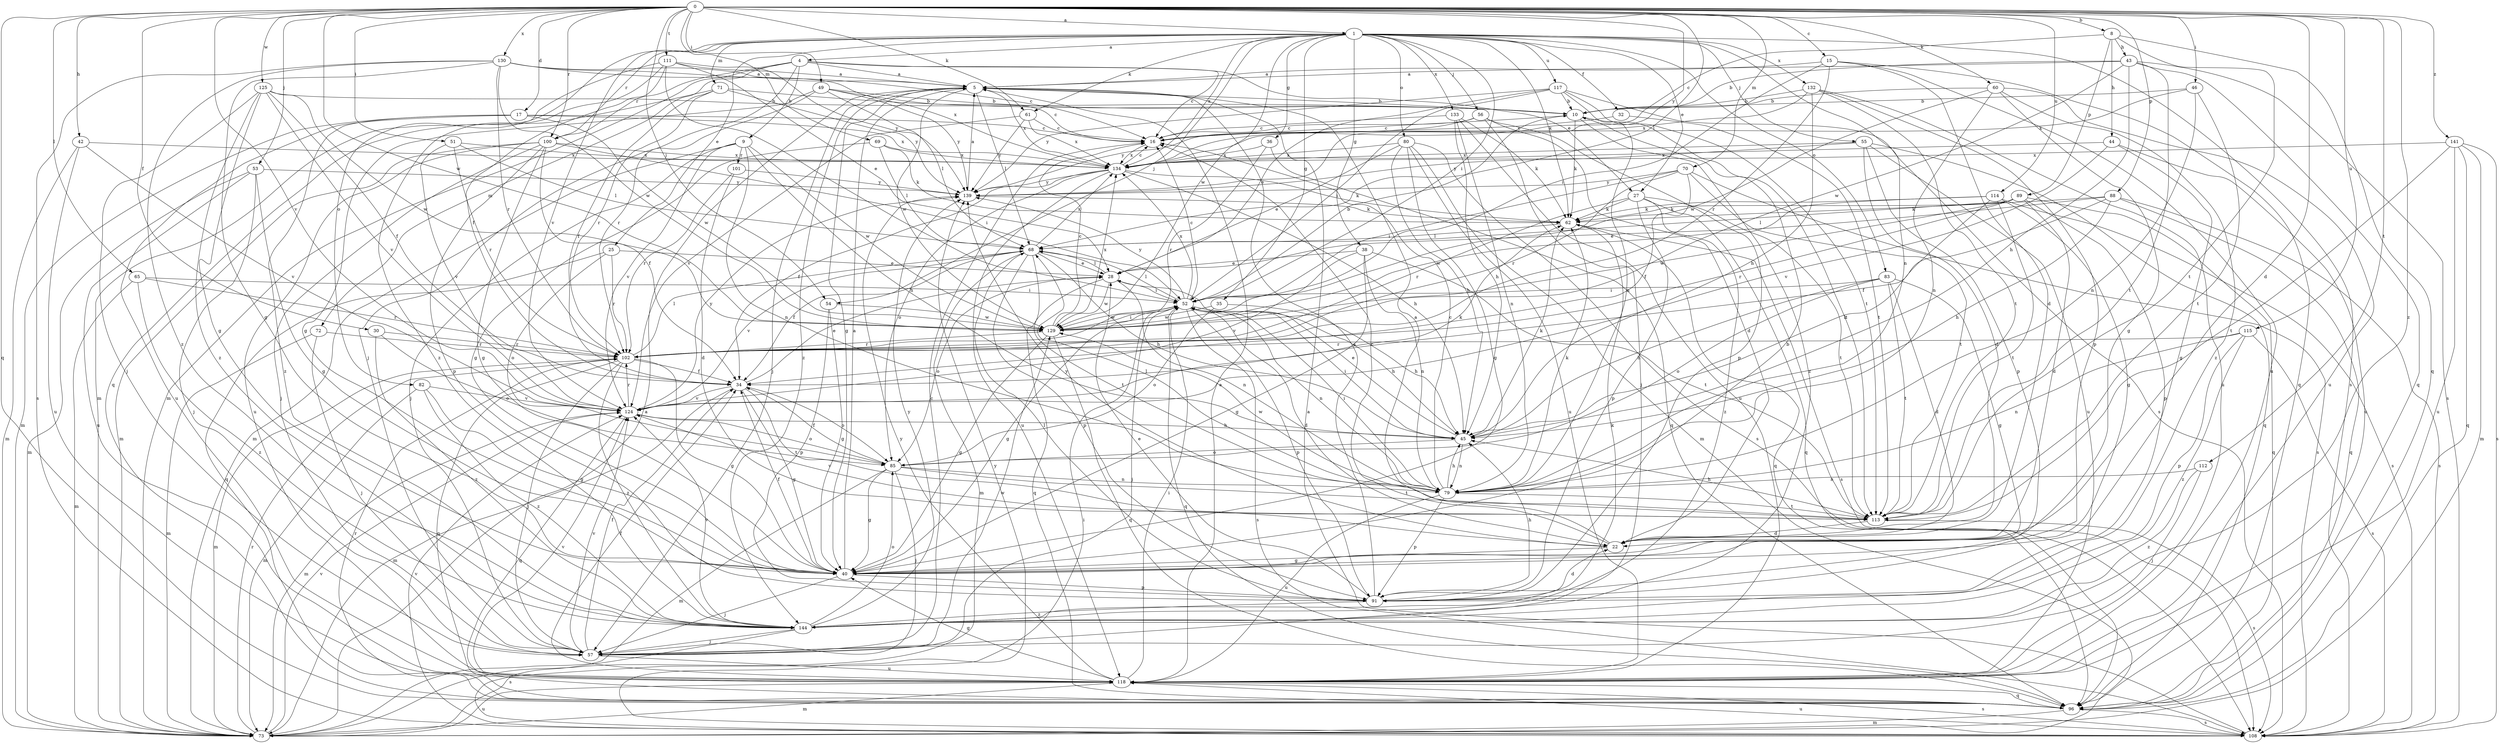 strict digraph  {
0;
1;
4;
5;
8;
9;
10;
15;
16;
17;
22;
25;
27;
28;
30;
32;
34;
35;
36;
38;
40;
42;
43;
44;
45;
46;
49;
51;
52;
53;
54;
55;
56;
57;
60;
61;
62;
65;
68;
69;
70;
71;
72;
73;
79;
80;
82;
83;
85;
88;
89;
91;
96;
100;
101;
102;
108;
111;
112;
113;
114;
115;
117;
118;
124;
125;
129;
130;
132;
133;
134;
139;
141;
144;
0 -> 1  [label=a];
0 -> 8  [label=b];
0 -> 15  [label=c];
0 -> 17  [label=d];
0 -> 22  [label=d];
0 -> 30  [label=f];
0 -> 42  [label=h];
0 -> 46  [label=i];
0 -> 49  [label=i];
0 -> 51  [label=i];
0 -> 53  [label=j];
0 -> 54  [label=j];
0 -> 60  [label=k];
0 -> 61  [label=k];
0 -> 65  [label=l];
0 -> 68  [label=l];
0 -> 69  [label=m];
0 -> 70  [label=m];
0 -> 88  [label=p];
0 -> 96  [label=q];
0 -> 100  [label=r];
0 -> 111  [label=t];
0 -> 112  [label=t];
0 -> 114  [label=u];
0 -> 115  [label=u];
0 -> 124  [label=v];
0 -> 125  [label=w];
0 -> 129  [label=w];
0 -> 130  [label=x];
0 -> 139  [label=y];
0 -> 141  [label=z];
0 -> 144  [label=z];
1 -> 4  [label=a];
1 -> 25  [label=e];
1 -> 27  [label=e];
1 -> 32  [label=f];
1 -> 35  [label=g];
1 -> 36  [label=g];
1 -> 38  [label=g];
1 -> 52  [label=i];
1 -> 54  [label=j];
1 -> 55  [label=j];
1 -> 56  [label=j];
1 -> 61  [label=k];
1 -> 62  [label=k];
1 -> 71  [label=m];
1 -> 79  [label=n];
1 -> 80  [label=o];
1 -> 82  [label=o];
1 -> 83  [label=o];
1 -> 100  [label=r];
1 -> 108  [label=s];
1 -> 117  [label=u];
1 -> 124  [label=v];
1 -> 129  [label=w];
1 -> 132  [label=x];
1 -> 133  [label=x];
1 -> 134  [label=x];
4 -> 5  [label=a];
4 -> 9  [label=b];
4 -> 16  [label=c];
4 -> 27  [label=e];
4 -> 57  [label=j];
4 -> 72  [label=m];
4 -> 73  [label=m];
4 -> 100  [label=r];
5 -> 10  [label=b];
5 -> 40  [label=g];
5 -> 57  [label=j];
5 -> 68  [label=l];
5 -> 129  [label=w];
5 -> 134  [label=x];
5 -> 144  [label=z];
8 -> 16  [label=c];
8 -> 43  [label=h];
8 -> 44  [label=h];
8 -> 89  [label=p];
8 -> 96  [label=q];
8 -> 113  [label=t];
9 -> 45  [label=h];
9 -> 57  [label=j];
9 -> 73  [label=m];
9 -> 79  [label=n];
9 -> 101  [label=r];
9 -> 124  [label=v];
9 -> 129  [label=w];
10 -> 16  [label=c];
10 -> 62  [label=k];
10 -> 113  [label=t];
10 -> 144  [label=z];
15 -> 5  [label=a];
15 -> 22  [label=d];
15 -> 52  [label=i];
15 -> 96  [label=q];
15 -> 102  [label=r];
15 -> 118  [label=u];
16 -> 134  [label=x];
17 -> 16  [label=c];
17 -> 73  [label=m];
17 -> 118  [label=u];
17 -> 129  [label=w];
17 -> 134  [label=x];
17 -> 144  [label=z];
22 -> 5  [label=a];
22 -> 16  [label=c];
22 -> 40  [label=g];
22 -> 139  [label=y];
25 -> 28  [label=e];
25 -> 85  [label=o];
25 -> 96  [label=q];
25 -> 102  [label=r];
27 -> 62  [label=k];
27 -> 91  [label=p];
27 -> 96  [label=q];
27 -> 102  [label=r];
27 -> 113  [label=t];
27 -> 144  [label=z];
28 -> 52  [label=i];
28 -> 68  [label=l];
28 -> 79  [label=n];
28 -> 85  [label=o];
28 -> 96  [label=q];
28 -> 129  [label=w];
30 -> 85  [label=o];
30 -> 102  [label=r];
30 -> 144  [label=z];
32 -> 16  [label=c];
32 -> 113  [label=t];
34 -> 28  [label=e];
34 -> 40  [label=g];
34 -> 73  [label=m];
34 -> 85  [label=o];
34 -> 113  [label=t];
34 -> 124  [label=v];
35 -> 45  [label=h];
35 -> 85  [label=o];
35 -> 129  [label=w];
36 -> 96  [label=q];
36 -> 102  [label=r];
36 -> 134  [label=x];
38 -> 28  [label=e];
38 -> 40  [label=g];
38 -> 79  [label=n];
38 -> 113  [label=t];
38 -> 124  [label=v];
40 -> 5  [label=a];
40 -> 10  [label=b];
40 -> 34  [label=f];
40 -> 57  [label=j];
40 -> 91  [label=p];
42 -> 73  [label=m];
42 -> 118  [label=u];
42 -> 124  [label=v];
42 -> 134  [label=x];
43 -> 5  [label=a];
43 -> 10  [label=b];
43 -> 45  [label=h];
43 -> 96  [label=q];
43 -> 108  [label=s];
43 -> 113  [label=t];
43 -> 129  [label=w];
44 -> 40  [label=g];
44 -> 118  [label=u];
44 -> 124  [label=v];
44 -> 134  [label=x];
45 -> 28  [label=e];
45 -> 52  [label=i];
45 -> 62  [label=k];
45 -> 79  [label=n];
45 -> 85  [label=o];
46 -> 10  [label=b];
46 -> 79  [label=n];
46 -> 113  [label=t];
46 -> 134  [label=x];
49 -> 10  [label=b];
49 -> 16  [label=c];
49 -> 40  [label=g];
49 -> 68  [label=l];
49 -> 102  [label=r];
49 -> 139  [label=y];
51 -> 68  [label=l];
51 -> 102  [label=r];
51 -> 124  [label=v];
51 -> 134  [label=x];
52 -> 10  [label=b];
52 -> 16  [label=c];
52 -> 22  [label=d];
52 -> 40  [label=g];
52 -> 45  [label=h];
52 -> 57  [label=j];
52 -> 68  [label=l];
52 -> 79  [label=n];
52 -> 91  [label=p];
52 -> 96  [label=q];
52 -> 108  [label=s];
52 -> 129  [label=w];
52 -> 134  [label=x];
52 -> 139  [label=y];
53 -> 40  [label=g];
53 -> 57  [label=j];
53 -> 73  [label=m];
53 -> 118  [label=u];
53 -> 139  [label=y];
54 -> 40  [label=g];
54 -> 91  [label=p];
54 -> 129  [label=w];
55 -> 22  [label=d];
55 -> 91  [label=p];
55 -> 96  [label=q];
55 -> 118  [label=u];
55 -> 134  [label=x];
55 -> 139  [label=y];
56 -> 16  [label=c];
56 -> 22  [label=d];
56 -> 57  [label=j];
56 -> 91  [label=p];
56 -> 139  [label=y];
57 -> 16  [label=c];
57 -> 34  [label=f];
57 -> 118  [label=u];
57 -> 124  [label=v];
57 -> 129  [label=w];
60 -> 10  [label=b];
60 -> 40  [label=g];
60 -> 79  [label=n];
60 -> 118  [label=u];
60 -> 129  [label=w];
60 -> 144  [label=z];
61 -> 16  [label=c];
61 -> 124  [label=v];
61 -> 134  [label=x];
61 -> 139  [label=y];
62 -> 68  [label=l];
62 -> 96  [label=q];
62 -> 108  [label=s];
65 -> 52  [label=i];
65 -> 73  [label=m];
65 -> 102  [label=r];
65 -> 144  [label=z];
68 -> 28  [label=e];
68 -> 34  [label=f];
68 -> 45  [label=h];
68 -> 73  [label=m];
68 -> 91  [label=p];
68 -> 113  [label=t];
68 -> 124  [label=v];
68 -> 134  [label=x];
69 -> 40  [label=g];
69 -> 62  [label=k];
69 -> 68  [label=l];
69 -> 134  [label=x];
70 -> 34  [label=f];
70 -> 52  [label=i];
70 -> 102  [label=r];
70 -> 108  [label=s];
70 -> 113  [label=t];
70 -> 139  [label=y];
71 -> 10  [label=b];
71 -> 34  [label=f];
71 -> 102  [label=r];
71 -> 139  [label=y];
71 -> 144  [label=z];
72 -> 57  [label=j];
72 -> 73  [label=m];
72 -> 102  [label=r];
73 -> 5  [label=a];
73 -> 52  [label=i];
73 -> 102  [label=r];
73 -> 118  [label=u];
73 -> 124  [label=v];
79 -> 16  [label=c];
79 -> 45  [label=h];
79 -> 52  [label=i];
79 -> 62  [label=k];
79 -> 68  [label=l];
79 -> 91  [label=p];
79 -> 113  [label=t];
79 -> 118  [label=u];
79 -> 129  [label=w];
80 -> 28  [label=e];
80 -> 40  [label=g];
80 -> 45  [label=h];
80 -> 73  [label=m];
80 -> 108  [label=s];
80 -> 118  [label=u];
80 -> 134  [label=x];
82 -> 40  [label=g];
82 -> 73  [label=m];
82 -> 124  [label=v];
82 -> 144  [label=z];
83 -> 22  [label=d];
83 -> 40  [label=g];
83 -> 45  [label=h];
83 -> 52  [label=i];
83 -> 85  [label=o];
83 -> 113  [label=t];
85 -> 34  [label=f];
85 -> 40  [label=g];
85 -> 57  [label=j];
85 -> 73  [label=m];
85 -> 79  [label=n];
85 -> 113  [label=t];
88 -> 28  [label=e];
88 -> 34  [label=f];
88 -> 45  [label=h];
88 -> 62  [label=k];
88 -> 96  [label=q];
88 -> 108  [label=s];
89 -> 22  [label=d];
89 -> 62  [label=k];
89 -> 68  [label=l];
89 -> 91  [label=p];
89 -> 96  [label=q];
89 -> 102  [label=r];
89 -> 129  [label=w];
91 -> 5  [label=a];
91 -> 22  [label=d];
91 -> 28  [label=e];
91 -> 45  [label=h];
91 -> 68  [label=l];
91 -> 144  [label=z];
96 -> 73  [label=m];
96 -> 102  [label=r];
96 -> 108  [label=s];
100 -> 34  [label=f];
100 -> 40  [label=g];
100 -> 52  [label=i];
100 -> 57  [label=j];
100 -> 73  [label=m];
100 -> 91  [label=p];
100 -> 118  [label=u];
100 -> 134  [label=x];
101 -> 22  [label=d];
101 -> 102  [label=r];
101 -> 139  [label=y];
102 -> 34  [label=f];
102 -> 40  [label=g];
102 -> 57  [label=j];
102 -> 68  [label=l];
102 -> 73  [label=m];
102 -> 96  [label=q];
102 -> 144  [label=z];
108 -> 5  [label=a];
108 -> 118  [label=u];
108 -> 124  [label=v];
108 -> 139  [label=y];
111 -> 5  [label=a];
111 -> 28  [label=e];
111 -> 34  [label=f];
111 -> 52  [label=i];
111 -> 73  [label=m];
111 -> 96  [label=q];
111 -> 139  [label=y];
112 -> 57  [label=j];
112 -> 79  [label=n];
112 -> 144  [label=z];
113 -> 22  [label=d];
113 -> 45  [label=h];
113 -> 108  [label=s];
113 -> 124  [label=v];
114 -> 40  [label=g];
114 -> 45  [label=h];
114 -> 62  [label=k];
114 -> 108  [label=s];
114 -> 113  [label=t];
114 -> 129  [label=w];
115 -> 79  [label=n];
115 -> 91  [label=p];
115 -> 102  [label=r];
115 -> 108  [label=s];
115 -> 144  [label=z];
117 -> 10  [label=b];
117 -> 28  [label=e];
117 -> 52  [label=i];
117 -> 79  [label=n];
117 -> 108  [label=s];
117 -> 113  [label=t];
117 -> 139  [label=y];
118 -> 5  [label=a];
118 -> 34  [label=f];
118 -> 40  [label=g];
118 -> 52  [label=i];
118 -> 73  [label=m];
118 -> 96  [label=q];
118 -> 108  [label=s];
118 -> 124  [label=v];
118 -> 139  [label=y];
124 -> 45  [label=h];
124 -> 62  [label=k];
124 -> 73  [label=m];
124 -> 85  [label=o];
124 -> 96  [label=q];
124 -> 102  [label=r];
124 -> 139  [label=y];
125 -> 10  [label=b];
125 -> 34  [label=f];
125 -> 40  [label=g];
125 -> 57  [label=j];
125 -> 124  [label=v];
125 -> 129  [label=w];
125 -> 144  [label=z];
129 -> 16  [label=c];
129 -> 40  [label=g];
129 -> 52  [label=i];
129 -> 96  [label=q];
129 -> 102  [label=r];
129 -> 134  [label=x];
130 -> 5  [label=a];
130 -> 16  [label=c];
130 -> 40  [label=g];
130 -> 102  [label=r];
130 -> 108  [label=s];
130 -> 129  [label=w];
130 -> 134  [label=x];
130 -> 144  [label=z];
132 -> 10  [label=b];
132 -> 45  [label=h];
132 -> 91  [label=p];
132 -> 113  [label=t];
132 -> 118  [label=u];
132 -> 134  [label=x];
133 -> 16  [label=c];
133 -> 45  [label=h];
133 -> 62  [label=k];
133 -> 79  [label=n];
133 -> 118  [label=u];
134 -> 16  [label=c];
134 -> 34  [label=f];
134 -> 45  [label=h];
134 -> 62  [label=k];
134 -> 85  [label=o];
134 -> 118  [label=u];
134 -> 139  [label=y];
139 -> 5  [label=a];
139 -> 62  [label=k];
141 -> 73  [label=m];
141 -> 96  [label=q];
141 -> 108  [label=s];
141 -> 113  [label=t];
141 -> 118  [label=u];
141 -> 134  [label=x];
144 -> 57  [label=j];
144 -> 62  [label=k];
144 -> 85  [label=o];
144 -> 108  [label=s];
144 -> 124  [label=v];
144 -> 139  [label=y];
}
